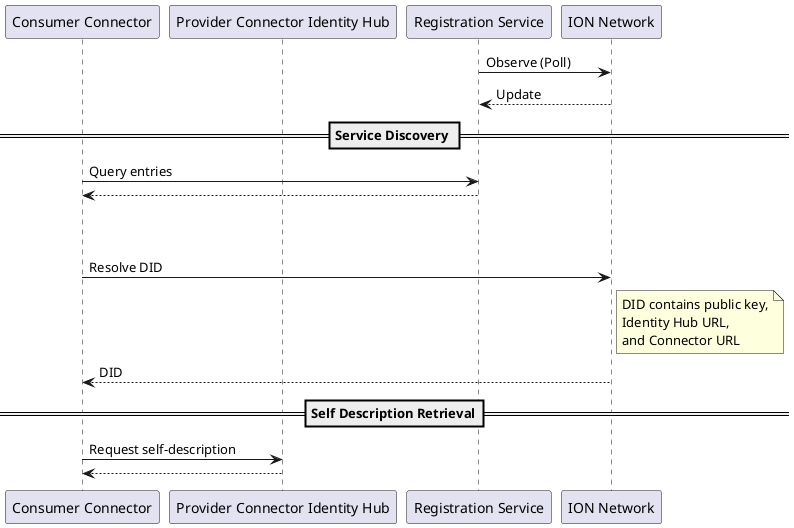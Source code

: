 @startuml
participant "Consumer Connector" as cc
participant "Provider Connector Identity Hub" as pcih
participant "Registration Service" as rs
participant "ION Network" as ion

rs->ion: Observe (Poll)
ion-->rs: Update
== Service Discovery ==
cc->rs: Query entries
rs-->cc
|||
|||
cc->ion : Resolve DID
note right of ion
 DID contains public key,
 Identity Hub URL,
 and Connector URL
end note
ion-->cc:  DID
==Self Description Retrieval==
cc->pcih: Request self-description
pcih-->cc:

@enduml
